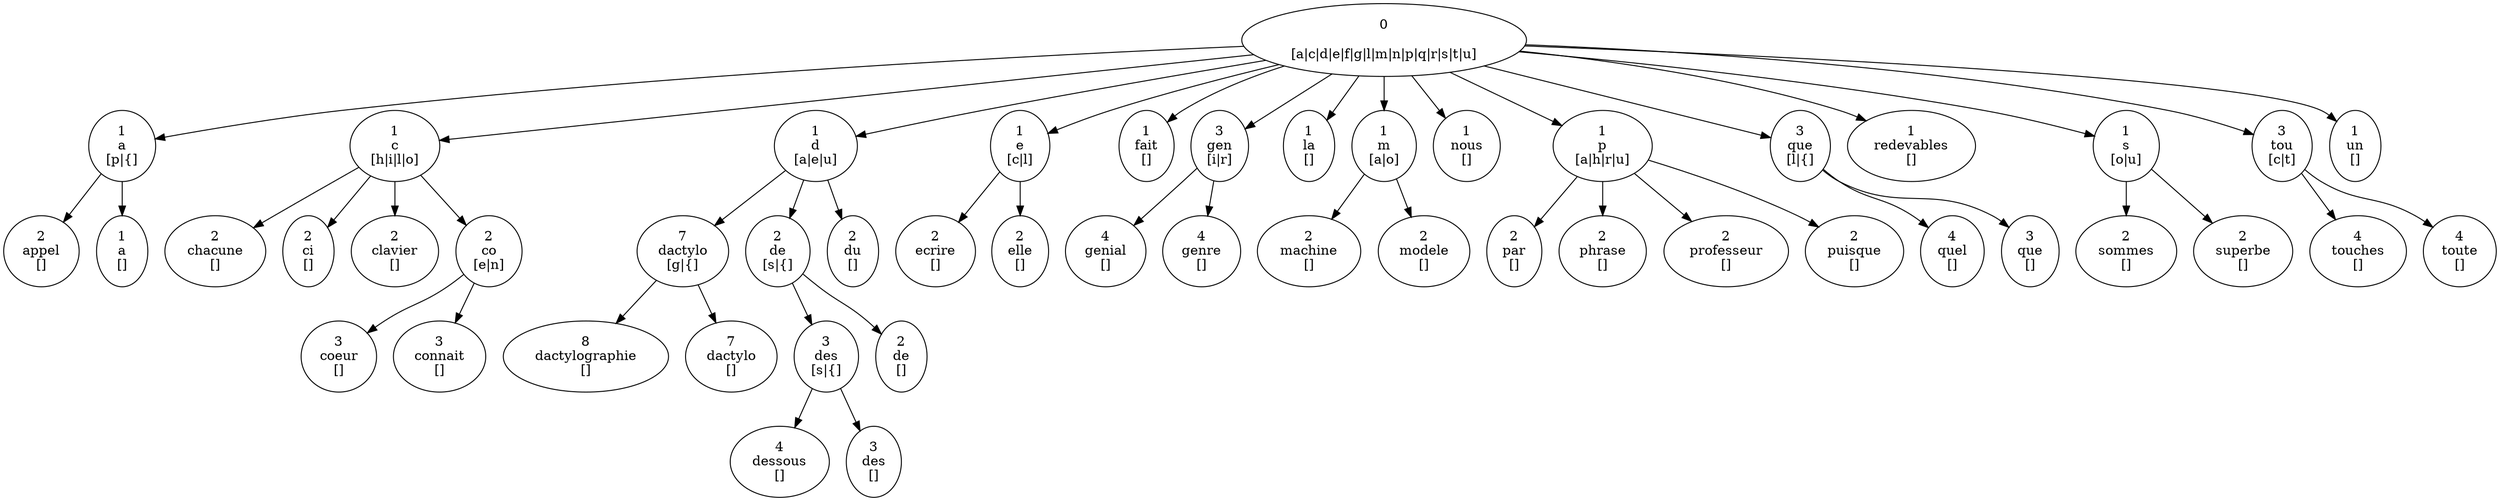 digraph G{
patriciaTriestructurePatriciaTrie5387f9e0 [label="0\n\n[a|c|d|e|f|g|l|m|n|p|q|r|s|t|u]"]
patriciaTriestructurePatriciaTrie5387f9e0 -> patriciaTriestructurePatriciaTrie6e5e91e4
patriciaTriestructurePatriciaTrie6e5e91e4 [label="1\na\n[p|{]"]
patriciaTriestructurePatriciaTrie6e5e91e4 -> patriciaTriestructurePatriciaTrie2cdf8d8a
patriciaTriestructurePatriciaTrie2cdf8d8a [label="2\nappel\n[]"]
patriciaTriestructurePatriciaTrie6e5e91e4 -> patriciaTriestructurePatriciaTrie30946e09
patriciaTriestructurePatriciaTrie30946e09 [label="1\na\n[]"]
patriciaTriestructurePatriciaTrie5387f9e0 -> patriciaTriestructurePatriciaTrie5cb0d902
patriciaTriestructurePatriciaTrie5cb0d902 [label="1\nc\n[h|i|l|o]"]
patriciaTriestructurePatriciaTrie5cb0d902 -> patriciaTriestructurePatriciaTrie46fbb2c1
patriciaTriestructurePatriciaTrie46fbb2c1 [label="2\nchacune\n[]"]
patriciaTriestructurePatriciaTrie5cb0d902 -> patriciaTriestructurePatriciaTrie1698c449
patriciaTriestructurePatriciaTrie1698c449 [label="2\nci\n[]"]
patriciaTriestructurePatriciaTrie5cb0d902 -> patriciaTriestructurePatriciaTrie5ef04b5
patriciaTriestructurePatriciaTrie5ef04b5 [label="2\nclavier\n[]"]
patriciaTriestructurePatriciaTrie5cb0d902 -> patriciaTriestructurePatriciaTrie5f4da5c3
patriciaTriestructurePatriciaTrie5f4da5c3 [label="2\nco\n[e|n]"]
patriciaTriestructurePatriciaTrie5f4da5c3 -> patriciaTriestructurePatriciaTrie443b7951
patriciaTriestructurePatriciaTrie443b7951 [label="3\ncoeur\n[]"]
patriciaTriestructurePatriciaTrie5f4da5c3 -> patriciaTriestructurePatriciaTrie14514713
patriciaTriestructurePatriciaTrie14514713 [label="3\nconnait\n[]"]
patriciaTriestructurePatriciaTrie5387f9e0 -> patriciaTriestructurePatriciaTrie69663380
patriciaTriestructurePatriciaTrie69663380 [label="1\nd\n[a|e|u]"]
patriciaTriestructurePatriciaTrie69663380 -> patriciaTriestructurePatriciaTrie5b37e0d2
patriciaTriestructurePatriciaTrie5b37e0d2 [label="7\ndactylo\n[g|{]"]
patriciaTriestructurePatriciaTrie5b37e0d2 -> patriciaTriestructurePatriciaTrie4459eb14
patriciaTriestructurePatriciaTrie4459eb14 [label="8\ndactylographie\n[]"]
patriciaTriestructurePatriciaTrie5b37e0d2 -> patriciaTriestructurePatriciaTrie5a2e4553
patriciaTriestructurePatriciaTrie5a2e4553 [label="7\ndactylo\n[]"]
patriciaTriestructurePatriciaTrie69663380 -> patriciaTriestructurePatriciaTrie28c97a5
patriciaTriestructurePatriciaTrie28c97a5 [label="2\nde\n[s|{]"]
patriciaTriestructurePatriciaTrie28c97a5 -> patriciaTriestructurePatriciaTrie6659c656
patriciaTriestructurePatriciaTrie6659c656 [label="3\ndes\n[s|{]"]
patriciaTriestructurePatriciaTrie6659c656 -> patriciaTriestructurePatriciaTrie6d5380c2
patriciaTriestructurePatriciaTrie6d5380c2 [label="4\ndessous\n[]"]
patriciaTriestructurePatriciaTrie6659c656 -> patriciaTriestructurePatriciaTrie45ff54e6
patriciaTriestructurePatriciaTrie45ff54e6 [label="3\ndes\n[]"]
patriciaTriestructurePatriciaTrie28c97a5 -> patriciaTriestructurePatriciaTrie2328c243
patriciaTriestructurePatriciaTrie2328c243 [label="2\nde\n[]"]
patriciaTriestructurePatriciaTrie69663380 -> patriciaTriestructurePatriciaTriebebdb06
patriciaTriestructurePatriciaTriebebdb06 [label="2\ndu\n[]"]
patriciaTriestructurePatriciaTrie5387f9e0 -> patriciaTriestructurePatriciaTrie7a4f0f29
patriciaTriestructurePatriciaTrie7a4f0f29 [label="1\ne\n[c|l]"]
patriciaTriestructurePatriciaTrie7a4f0f29 -> patriciaTriestructurePatriciaTrie45283ce2
patriciaTriestructurePatriciaTrie45283ce2 [label="2\necrire\n[]"]
patriciaTriestructurePatriciaTrie7a4f0f29 -> patriciaTriestructurePatriciaTrie2077d4de
patriciaTriestructurePatriciaTrie2077d4de [label="2\nelle\n[]"]
patriciaTriestructurePatriciaTrie5387f9e0 -> patriciaTriestructurePatriciaTrie7591083d
patriciaTriestructurePatriciaTrie7591083d [label="1\nfait\n[]"]
patriciaTriestructurePatriciaTrie5387f9e0 -> patriciaTriestructurePatriciaTrie77a567e1
patriciaTriestructurePatriciaTrie77a567e1 [label="3\ngen\n[i|r]"]
patriciaTriestructurePatriciaTrie77a567e1 -> patriciaTriestructurePatriciaTrie736e9adb
patriciaTriestructurePatriciaTrie736e9adb [label="4\ngenial\n[]"]
patriciaTriestructurePatriciaTrie77a567e1 -> patriciaTriestructurePatriciaTrie6d21714c
patriciaTriestructurePatriciaTrie6d21714c [label="4\ngenre\n[]"]
patriciaTriestructurePatriciaTrie5387f9e0 -> patriciaTriestructurePatriciaTrie108c4c35
patriciaTriestructurePatriciaTrie108c4c35 [label="1\nla\n[]"]
patriciaTriestructurePatriciaTrie5387f9e0 -> patriciaTriestructurePatriciaTrie4ccabbaa
patriciaTriestructurePatriciaTrie4ccabbaa [label="1\nm\n[a|o]"]
patriciaTriestructurePatriciaTrie4ccabbaa -> patriciaTriestructurePatriciaTrie4bf558aa
patriciaTriestructurePatriciaTrie4bf558aa [label="2\nmachine\n[]"]
patriciaTriestructurePatriciaTrie4ccabbaa -> patriciaTriestructurePatriciaTrie2d38eb89
patriciaTriestructurePatriciaTrie2d38eb89 [label="2\nmodele\n[]"]
patriciaTriestructurePatriciaTrie5387f9e0 -> patriciaTriestructurePatriciaTrie5fa7e7ff
patriciaTriestructurePatriciaTrie5fa7e7ff [label="1\nnous\n[]"]
patriciaTriestructurePatriciaTrie5387f9e0 -> patriciaTriestructurePatriciaTrie4629104a
patriciaTriestructurePatriciaTrie4629104a [label="1\np\n[a|h|r|u]"]
patriciaTriestructurePatriciaTrie4629104a -> patriciaTriestructurePatriciaTrie27f8302d
patriciaTriestructurePatriciaTrie27f8302d [label="2\npar\n[]"]
patriciaTriestructurePatriciaTrie4629104a -> patriciaTriestructurePatriciaTrie4d76f3f8
patriciaTriestructurePatriciaTrie4d76f3f8 [label="2\nphrase\n[]"]
patriciaTriestructurePatriciaTrie4629104a -> patriciaTriestructurePatriciaTrie2d8e6db6
patriciaTriestructurePatriciaTrie2d8e6db6 [label="2\nprofesseur\n[]"]
patriciaTriestructurePatriciaTrie4629104a -> patriciaTriestructurePatriciaTrie23ab930d
patriciaTriestructurePatriciaTrie23ab930d [label="2\npuisque\n[]"]
patriciaTriestructurePatriciaTrie5387f9e0 -> patriciaTriestructurePatriciaTrie4534b60d
patriciaTriestructurePatriciaTrie4534b60d [label="3\nque\n[l|{]"]
patriciaTriestructurePatriciaTrie4534b60d -> patriciaTriestructurePatriciaTrie3fa77460
patriciaTriestructurePatriciaTrie3fa77460 [label="4\nquel\n[]"]
patriciaTriestructurePatriciaTrie4534b60d -> patriciaTriestructurePatriciaTrie619a5dff
patriciaTriestructurePatriciaTrie619a5dff [label="3\nque\n[]"]
patriciaTriestructurePatriciaTrie5387f9e0 -> patriciaTriestructurePatriciaTrie1ed6993a
patriciaTriestructurePatriciaTrie1ed6993a [label="1\nredevables\n[]"]
patriciaTriestructurePatriciaTrie5387f9e0 -> patriciaTriestructurePatriciaTrie7e32c033
patriciaTriestructurePatriciaTrie7e32c033 [label="1\ns\n[o|u]"]
patriciaTriestructurePatriciaTrie7e32c033 -> patriciaTriestructurePatriciaTrie7ab2bfe1
patriciaTriestructurePatriciaTrie7ab2bfe1 [label="2\nsommes\n[]"]
patriciaTriestructurePatriciaTrie7e32c033 -> patriciaTriestructurePatriciaTrie497470ed
patriciaTriestructurePatriciaTrie497470ed [label="2\nsuperbe\n[]"]
patriciaTriestructurePatriciaTrie5387f9e0 -> patriciaTriestructurePatriciaTrie63c12fb0
patriciaTriestructurePatriciaTrie63c12fb0 [label="3\ntou\n[c|t]"]
patriciaTriestructurePatriciaTrie63c12fb0 -> patriciaTriestructurePatriciaTrieb1a58a3
patriciaTriestructurePatriciaTrieb1a58a3 [label="4\ntouches\n[]"]
patriciaTriestructurePatriciaTrie63c12fb0 -> patriciaTriestructurePatriciaTrie6438a396
patriciaTriestructurePatriciaTrie6438a396 [label="4\ntoute\n[]"]
patriciaTriestructurePatriciaTrie5387f9e0 -> patriciaTriestructurePatriciaTriee2144e4
patriciaTriestructurePatriciaTriee2144e4 [label="1\nun\n[]"]
}